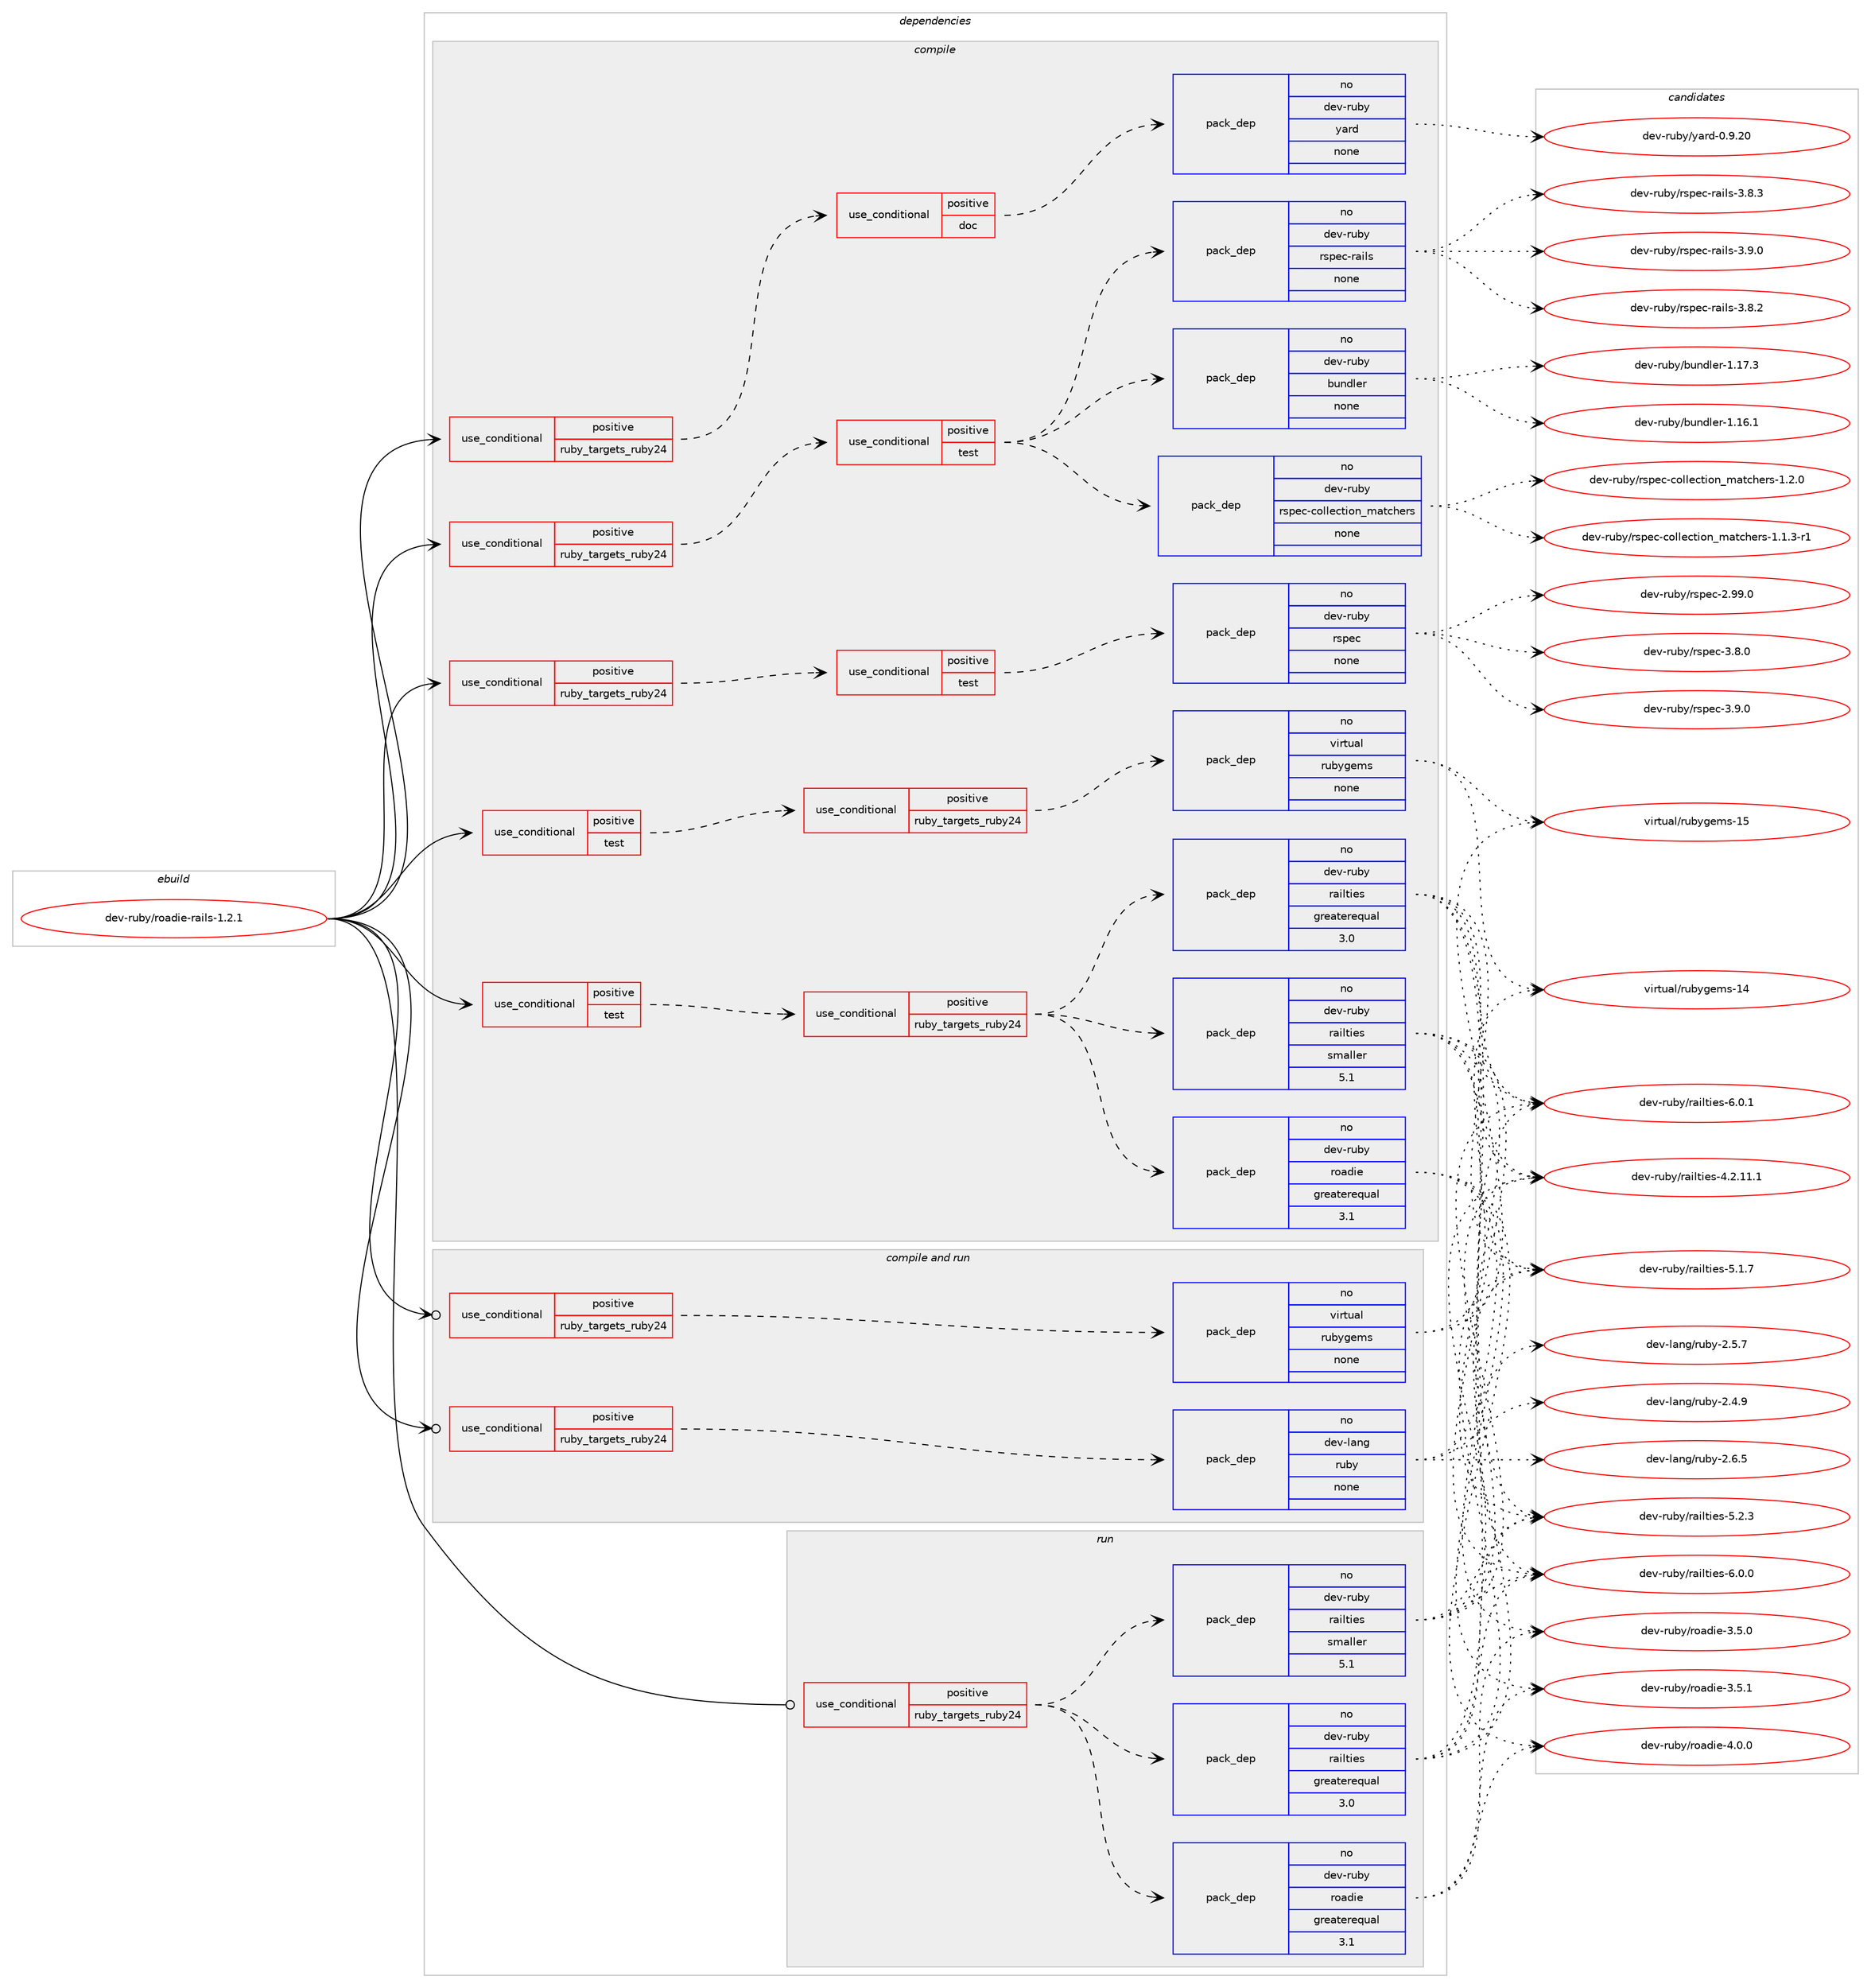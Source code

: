 digraph prolog {

# *************
# Graph options
# *************

newrank=true;
concentrate=true;
compound=true;
graph [rankdir=LR,fontname=Helvetica,fontsize=10,ranksep=1.5];#, ranksep=2.5, nodesep=0.2];
edge  [arrowhead=vee];
node  [fontname=Helvetica,fontsize=10];

# **********
# The ebuild
# **********

subgraph cluster_leftcol {
color=gray;
rank=same;
label=<<i>ebuild</i>>;
id [label="dev-ruby/roadie-rails-1.2.1", color=red, width=4, href="../dev-ruby/roadie-rails-1.2.1.svg"];
}

# ****************
# The dependencies
# ****************

subgraph cluster_midcol {
color=gray;
label=<<i>dependencies</i>>;
subgraph cluster_compile {
fillcolor="#eeeeee";
style=filled;
label=<<i>compile</i>>;
subgraph cond173689 {
dependency707205 [label=<<TABLE BORDER="0" CELLBORDER="1" CELLSPACING="0" CELLPADDING="4"><TR><TD ROWSPAN="3" CELLPADDING="10">use_conditional</TD></TR><TR><TD>positive</TD></TR><TR><TD>ruby_targets_ruby24</TD></TR></TABLE>>, shape=none, color=red];
subgraph cond173690 {
dependency707206 [label=<<TABLE BORDER="0" CELLBORDER="1" CELLSPACING="0" CELLPADDING="4"><TR><TD ROWSPAN="3" CELLPADDING="10">use_conditional</TD></TR><TR><TD>positive</TD></TR><TR><TD>doc</TD></TR></TABLE>>, shape=none, color=red];
subgraph pack521486 {
dependency707207 [label=<<TABLE BORDER="0" CELLBORDER="1" CELLSPACING="0" CELLPADDING="4" WIDTH="220"><TR><TD ROWSPAN="6" CELLPADDING="30">pack_dep</TD></TR><TR><TD WIDTH="110">no</TD></TR><TR><TD>dev-ruby</TD></TR><TR><TD>yard</TD></TR><TR><TD>none</TD></TR><TR><TD></TD></TR></TABLE>>, shape=none, color=blue];
}
dependency707206:e -> dependency707207:w [weight=20,style="dashed",arrowhead="vee"];
}
dependency707205:e -> dependency707206:w [weight=20,style="dashed",arrowhead="vee"];
}
id:e -> dependency707205:w [weight=20,style="solid",arrowhead="vee"];
subgraph cond173691 {
dependency707208 [label=<<TABLE BORDER="0" CELLBORDER="1" CELLSPACING="0" CELLPADDING="4"><TR><TD ROWSPAN="3" CELLPADDING="10">use_conditional</TD></TR><TR><TD>positive</TD></TR><TR><TD>ruby_targets_ruby24</TD></TR></TABLE>>, shape=none, color=red];
subgraph cond173692 {
dependency707209 [label=<<TABLE BORDER="0" CELLBORDER="1" CELLSPACING="0" CELLPADDING="4"><TR><TD ROWSPAN="3" CELLPADDING="10">use_conditional</TD></TR><TR><TD>positive</TD></TR><TR><TD>test</TD></TR></TABLE>>, shape=none, color=red];
subgraph pack521487 {
dependency707210 [label=<<TABLE BORDER="0" CELLBORDER="1" CELLSPACING="0" CELLPADDING="4" WIDTH="220"><TR><TD ROWSPAN="6" CELLPADDING="30">pack_dep</TD></TR><TR><TD WIDTH="110">no</TD></TR><TR><TD>dev-ruby</TD></TR><TR><TD>bundler</TD></TR><TR><TD>none</TD></TR><TR><TD></TD></TR></TABLE>>, shape=none, color=blue];
}
dependency707209:e -> dependency707210:w [weight=20,style="dashed",arrowhead="vee"];
subgraph pack521488 {
dependency707211 [label=<<TABLE BORDER="0" CELLBORDER="1" CELLSPACING="0" CELLPADDING="4" WIDTH="220"><TR><TD ROWSPAN="6" CELLPADDING="30">pack_dep</TD></TR><TR><TD WIDTH="110">no</TD></TR><TR><TD>dev-ruby</TD></TR><TR><TD>rspec-rails</TD></TR><TR><TD>none</TD></TR><TR><TD></TD></TR></TABLE>>, shape=none, color=blue];
}
dependency707209:e -> dependency707211:w [weight=20,style="dashed",arrowhead="vee"];
subgraph pack521489 {
dependency707212 [label=<<TABLE BORDER="0" CELLBORDER="1" CELLSPACING="0" CELLPADDING="4" WIDTH="220"><TR><TD ROWSPAN="6" CELLPADDING="30">pack_dep</TD></TR><TR><TD WIDTH="110">no</TD></TR><TR><TD>dev-ruby</TD></TR><TR><TD>rspec-collection_matchers</TD></TR><TR><TD>none</TD></TR><TR><TD></TD></TR></TABLE>>, shape=none, color=blue];
}
dependency707209:e -> dependency707212:w [weight=20,style="dashed",arrowhead="vee"];
}
dependency707208:e -> dependency707209:w [weight=20,style="dashed",arrowhead="vee"];
}
id:e -> dependency707208:w [weight=20,style="solid",arrowhead="vee"];
subgraph cond173693 {
dependency707213 [label=<<TABLE BORDER="0" CELLBORDER="1" CELLSPACING="0" CELLPADDING="4"><TR><TD ROWSPAN="3" CELLPADDING="10">use_conditional</TD></TR><TR><TD>positive</TD></TR><TR><TD>ruby_targets_ruby24</TD></TR></TABLE>>, shape=none, color=red];
subgraph cond173694 {
dependency707214 [label=<<TABLE BORDER="0" CELLBORDER="1" CELLSPACING="0" CELLPADDING="4"><TR><TD ROWSPAN="3" CELLPADDING="10">use_conditional</TD></TR><TR><TD>positive</TD></TR><TR><TD>test</TD></TR></TABLE>>, shape=none, color=red];
subgraph pack521490 {
dependency707215 [label=<<TABLE BORDER="0" CELLBORDER="1" CELLSPACING="0" CELLPADDING="4" WIDTH="220"><TR><TD ROWSPAN="6" CELLPADDING="30">pack_dep</TD></TR><TR><TD WIDTH="110">no</TD></TR><TR><TD>dev-ruby</TD></TR><TR><TD>rspec</TD></TR><TR><TD>none</TD></TR><TR><TD></TD></TR></TABLE>>, shape=none, color=blue];
}
dependency707214:e -> dependency707215:w [weight=20,style="dashed",arrowhead="vee"];
}
dependency707213:e -> dependency707214:w [weight=20,style="dashed",arrowhead="vee"];
}
id:e -> dependency707213:w [weight=20,style="solid",arrowhead="vee"];
subgraph cond173695 {
dependency707216 [label=<<TABLE BORDER="0" CELLBORDER="1" CELLSPACING="0" CELLPADDING="4"><TR><TD ROWSPAN="3" CELLPADDING="10">use_conditional</TD></TR><TR><TD>positive</TD></TR><TR><TD>test</TD></TR></TABLE>>, shape=none, color=red];
subgraph cond173696 {
dependency707217 [label=<<TABLE BORDER="0" CELLBORDER="1" CELLSPACING="0" CELLPADDING="4"><TR><TD ROWSPAN="3" CELLPADDING="10">use_conditional</TD></TR><TR><TD>positive</TD></TR><TR><TD>ruby_targets_ruby24</TD></TR></TABLE>>, shape=none, color=red];
subgraph pack521491 {
dependency707218 [label=<<TABLE BORDER="0" CELLBORDER="1" CELLSPACING="0" CELLPADDING="4" WIDTH="220"><TR><TD ROWSPAN="6" CELLPADDING="30">pack_dep</TD></TR><TR><TD WIDTH="110">no</TD></TR><TR><TD>dev-ruby</TD></TR><TR><TD>roadie</TD></TR><TR><TD>greaterequal</TD></TR><TR><TD>3.1</TD></TR></TABLE>>, shape=none, color=blue];
}
dependency707217:e -> dependency707218:w [weight=20,style="dashed",arrowhead="vee"];
subgraph pack521492 {
dependency707219 [label=<<TABLE BORDER="0" CELLBORDER="1" CELLSPACING="0" CELLPADDING="4" WIDTH="220"><TR><TD ROWSPAN="6" CELLPADDING="30">pack_dep</TD></TR><TR><TD WIDTH="110">no</TD></TR><TR><TD>dev-ruby</TD></TR><TR><TD>railties</TD></TR><TR><TD>greaterequal</TD></TR><TR><TD>3.0</TD></TR></TABLE>>, shape=none, color=blue];
}
dependency707217:e -> dependency707219:w [weight=20,style="dashed",arrowhead="vee"];
subgraph pack521493 {
dependency707220 [label=<<TABLE BORDER="0" CELLBORDER="1" CELLSPACING="0" CELLPADDING="4" WIDTH="220"><TR><TD ROWSPAN="6" CELLPADDING="30">pack_dep</TD></TR><TR><TD WIDTH="110">no</TD></TR><TR><TD>dev-ruby</TD></TR><TR><TD>railties</TD></TR><TR><TD>smaller</TD></TR><TR><TD>5.1</TD></TR></TABLE>>, shape=none, color=blue];
}
dependency707217:e -> dependency707220:w [weight=20,style="dashed",arrowhead="vee"];
}
dependency707216:e -> dependency707217:w [weight=20,style="dashed",arrowhead="vee"];
}
id:e -> dependency707216:w [weight=20,style="solid",arrowhead="vee"];
subgraph cond173697 {
dependency707221 [label=<<TABLE BORDER="0" CELLBORDER="1" CELLSPACING="0" CELLPADDING="4"><TR><TD ROWSPAN="3" CELLPADDING="10">use_conditional</TD></TR><TR><TD>positive</TD></TR><TR><TD>test</TD></TR></TABLE>>, shape=none, color=red];
subgraph cond173698 {
dependency707222 [label=<<TABLE BORDER="0" CELLBORDER="1" CELLSPACING="0" CELLPADDING="4"><TR><TD ROWSPAN="3" CELLPADDING="10">use_conditional</TD></TR><TR><TD>positive</TD></TR><TR><TD>ruby_targets_ruby24</TD></TR></TABLE>>, shape=none, color=red];
subgraph pack521494 {
dependency707223 [label=<<TABLE BORDER="0" CELLBORDER="1" CELLSPACING="0" CELLPADDING="4" WIDTH="220"><TR><TD ROWSPAN="6" CELLPADDING="30">pack_dep</TD></TR><TR><TD WIDTH="110">no</TD></TR><TR><TD>virtual</TD></TR><TR><TD>rubygems</TD></TR><TR><TD>none</TD></TR><TR><TD></TD></TR></TABLE>>, shape=none, color=blue];
}
dependency707222:e -> dependency707223:w [weight=20,style="dashed",arrowhead="vee"];
}
dependency707221:e -> dependency707222:w [weight=20,style="dashed",arrowhead="vee"];
}
id:e -> dependency707221:w [weight=20,style="solid",arrowhead="vee"];
}
subgraph cluster_compileandrun {
fillcolor="#eeeeee";
style=filled;
label=<<i>compile and run</i>>;
subgraph cond173699 {
dependency707224 [label=<<TABLE BORDER="0" CELLBORDER="1" CELLSPACING="0" CELLPADDING="4"><TR><TD ROWSPAN="3" CELLPADDING="10">use_conditional</TD></TR><TR><TD>positive</TD></TR><TR><TD>ruby_targets_ruby24</TD></TR></TABLE>>, shape=none, color=red];
subgraph pack521495 {
dependency707225 [label=<<TABLE BORDER="0" CELLBORDER="1" CELLSPACING="0" CELLPADDING="4" WIDTH="220"><TR><TD ROWSPAN="6" CELLPADDING="30">pack_dep</TD></TR><TR><TD WIDTH="110">no</TD></TR><TR><TD>dev-lang</TD></TR><TR><TD>ruby</TD></TR><TR><TD>none</TD></TR><TR><TD></TD></TR></TABLE>>, shape=none, color=blue];
}
dependency707224:e -> dependency707225:w [weight=20,style="dashed",arrowhead="vee"];
}
id:e -> dependency707224:w [weight=20,style="solid",arrowhead="odotvee"];
subgraph cond173700 {
dependency707226 [label=<<TABLE BORDER="0" CELLBORDER="1" CELLSPACING="0" CELLPADDING="4"><TR><TD ROWSPAN="3" CELLPADDING="10">use_conditional</TD></TR><TR><TD>positive</TD></TR><TR><TD>ruby_targets_ruby24</TD></TR></TABLE>>, shape=none, color=red];
subgraph pack521496 {
dependency707227 [label=<<TABLE BORDER="0" CELLBORDER="1" CELLSPACING="0" CELLPADDING="4" WIDTH="220"><TR><TD ROWSPAN="6" CELLPADDING="30">pack_dep</TD></TR><TR><TD WIDTH="110">no</TD></TR><TR><TD>virtual</TD></TR><TR><TD>rubygems</TD></TR><TR><TD>none</TD></TR><TR><TD></TD></TR></TABLE>>, shape=none, color=blue];
}
dependency707226:e -> dependency707227:w [weight=20,style="dashed",arrowhead="vee"];
}
id:e -> dependency707226:w [weight=20,style="solid",arrowhead="odotvee"];
}
subgraph cluster_run {
fillcolor="#eeeeee";
style=filled;
label=<<i>run</i>>;
subgraph cond173701 {
dependency707228 [label=<<TABLE BORDER="0" CELLBORDER="1" CELLSPACING="0" CELLPADDING="4"><TR><TD ROWSPAN="3" CELLPADDING="10">use_conditional</TD></TR><TR><TD>positive</TD></TR><TR><TD>ruby_targets_ruby24</TD></TR></TABLE>>, shape=none, color=red];
subgraph pack521497 {
dependency707229 [label=<<TABLE BORDER="0" CELLBORDER="1" CELLSPACING="0" CELLPADDING="4" WIDTH="220"><TR><TD ROWSPAN="6" CELLPADDING="30">pack_dep</TD></TR><TR><TD WIDTH="110">no</TD></TR><TR><TD>dev-ruby</TD></TR><TR><TD>roadie</TD></TR><TR><TD>greaterequal</TD></TR><TR><TD>3.1</TD></TR></TABLE>>, shape=none, color=blue];
}
dependency707228:e -> dependency707229:w [weight=20,style="dashed",arrowhead="vee"];
subgraph pack521498 {
dependency707230 [label=<<TABLE BORDER="0" CELLBORDER="1" CELLSPACING="0" CELLPADDING="4" WIDTH="220"><TR><TD ROWSPAN="6" CELLPADDING="30">pack_dep</TD></TR><TR><TD WIDTH="110">no</TD></TR><TR><TD>dev-ruby</TD></TR><TR><TD>railties</TD></TR><TR><TD>greaterequal</TD></TR><TR><TD>3.0</TD></TR></TABLE>>, shape=none, color=blue];
}
dependency707228:e -> dependency707230:w [weight=20,style="dashed",arrowhead="vee"];
subgraph pack521499 {
dependency707231 [label=<<TABLE BORDER="0" CELLBORDER="1" CELLSPACING="0" CELLPADDING="4" WIDTH="220"><TR><TD ROWSPAN="6" CELLPADDING="30">pack_dep</TD></TR><TR><TD WIDTH="110">no</TD></TR><TR><TD>dev-ruby</TD></TR><TR><TD>railties</TD></TR><TR><TD>smaller</TD></TR><TR><TD>5.1</TD></TR></TABLE>>, shape=none, color=blue];
}
dependency707228:e -> dependency707231:w [weight=20,style="dashed",arrowhead="vee"];
}
id:e -> dependency707228:w [weight=20,style="solid",arrowhead="odot"];
}
}

# **************
# The candidates
# **************

subgraph cluster_choices {
rank=same;
color=gray;
label=<<i>candidates</i>>;

subgraph choice521486 {
color=black;
nodesep=1;
choice1001011184511411798121471219711410045484657465048 [label="dev-ruby/yard-0.9.20", color=red, width=4,href="../dev-ruby/yard-0.9.20.svg"];
dependency707207:e -> choice1001011184511411798121471219711410045484657465048:w [style=dotted,weight="100"];
}
subgraph choice521487 {
color=black;
nodesep=1;
choice1001011184511411798121479811711010010810111445494649544649 [label="dev-ruby/bundler-1.16.1", color=red, width=4,href="../dev-ruby/bundler-1.16.1.svg"];
choice1001011184511411798121479811711010010810111445494649554651 [label="dev-ruby/bundler-1.17.3", color=red, width=4,href="../dev-ruby/bundler-1.17.3.svg"];
dependency707210:e -> choice1001011184511411798121479811711010010810111445494649544649:w [style=dotted,weight="100"];
dependency707210:e -> choice1001011184511411798121479811711010010810111445494649554651:w [style=dotted,weight="100"];
}
subgraph choice521488 {
color=black;
nodesep=1;
choice100101118451141179812147114115112101994511497105108115455146564650 [label="dev-ruby/rspec-rails-3.8.2", color=red, width=4,href="../dev-ruby/rspec-rails-3.8.2.svg"];
choice100101118451141179812147114115112101994511497105108115455146564651 [label="dev-ruby/rspec-rails-3.8.3", color=red, width=4,href="../dev-ruby/rspec-rails-3.8.3.svg"];
choice100101118451141179812147114115112101994511497105108115455146574648 [label="dev-ruby/rspec-rails-3.9.0", color=red, width=4,href="../dev-ruby/rspec-rails-3.9.0.svg"];
dependency707211:e -> choice100101118451141179812147114115112101994511497105108115455146564650:w [style=dotted,weight="100"];
dependency707211:e -> choice100101118451141179812147114115112101994511497105108115455146564651:w [style=dotted,weight="100"];
dependency707211:e -> choice100101118451141179812147114115112101994511497105108115455146574648:w [style=dotted,weight="100"];
}
subgraph choice521489 {
color=black;
nodesep=1;
choice100101118451141179812147114115112101994599111108108101991161051111109510997116991041011141154549464946514511449 [label="dev-ruby/rspec-collection_matchers-1.1.3-r1", color=red, width=4,href="../dev-ruby/rspec-collection_matchers-1.1.3-r1.svg"];
choice10010111845114117981214711411511210199459911110810810199116105111110951099711699104101114115454946504648 [label="dev-ruby/rspec-collection_matchers-1.2.0", color=red, width=4,href="../dev-ruby/rspec-collection_matchers-1.2.0.svg"];
dependency707212:e -> choice100101118451141179812147114115112101994599111108108101991161051111109510997116991041011141154549464946514511449:w [style=dotted,weight="100"];
dependency707212:e -> choice10010111845114117981214711411511210199459911110810810199116105111110951099711699104101114115454946504648:w [style=dotted,weight="100"];
}
subgraph choice521490 {
color=black;
nodesep=1;
choice1001011184511411798121471141151121019945504657574648 [label="dev-ruby/rspec-2.99.0", color=red, width=4,href="../dev-ruby/rspec-2.99.0.svg"];
choice10010111845114117981214711411511210199455146564648 [label="dev-ruby/rspec-3.8.0", color=red, width=4,href="../dev-ruby/rspec-3.8.0.svg"];
choice10010111845114117981214711411511210199455146574648 [label="dev-ruby/rspec-3.9.0", color=red, width=4,href="../dev-ruby/rspec-3.9.0.svg"];
dependency707215:e -> choice1001011184511411798121471141151121019945504657574648:w [style=dotted,weight="100"];
dependency707215:e -> choice10010111845114117981214711411511210199455146564648:w [style=dotted,weight="100"];
dependency707215:e -> choice10010111845114117981214711411511210199455146574648:w [style=dotted,weight="100"];
}
subgraph choice521491 {
color=black;
nodesep=1;
choice10010111845114117981214711411197100105101455146534648 [label="dev-ruby/roadie-3.5.0", color=red, width=4,href="../dev-ruby/roadie-3.5.0.svg"];
choice10010111845114117981214711411197100105101455146534649 [label="dev-ruby/roadie-3.5.1", color=red, width=4,href="../dev-ruby/roadie-3.5.1.svg"];
choice10010111845114117981214711411197100105101455246484648 [label="dev-ruby/roadie-4.0.0", color=red, width=4,href="../dev-ruby/roadie-4.0.0.svg"];
dependency707218:e -> choice10010111845114117981214711411197100105101455146534648:w [style=dotted,weight="100"];
dependency707218:e -> choice10010111845114117981214711411197100105101455146534649:w [style=dotted,weight="100"];
dependency707218:e -> choice10010111845114117981214711411197100105101455246484648:w [style=dotted,weight="100"];
}
subgraph choice521492 {
color=black;
nodesep=1;
choice10010111845114117981214711497105108116105101115455246504649494649 [label="dev-ruby/railties-4.2.11.1", color=red, width=4,href="../dev-ruby/railties-4.2.11.1.svg"];
choice10010111845114117981214711497105108116105101115455346494655 [label="dev-ruby/railties-5.1.7", color=red, width=4,href="../dev-ruby/railties-5.1.7.svg"];
choice10010111845114117981214711497105108116105101115455346504651 [label="dev-ruby/railties-5.2.3", color=red, width=4,href="../dev-ruby/railties-5.2.3.svg"];
choice10010111845114117981214711497105108116105101115455446484648 [label="dev-ruby/railties-6.0.0", color=red, width=4,href="../dev-ruby/railties-6.0.0.svg"];
choice10010111845114117981214711497105108116105101115455446484649 [label="dev-ruby/railties-6.0.1", color=red, width=4,href="../dev-ruby/railties-6.0.1.svg"];
dependency707219:e -> choice10010111845114117981214711497105108116105101115455246504649494649:w [style=dotted,weight="100"];
dependency707219:e -> choice10010111845114117981214711497105108116105101115455346494655:w [style=dotted,weight="100"];
dependency707219:e -> choice10010111845114117981214711497105108116105101115455346504651:w [style=dotted,weight="100"];
dependency707219:e -> choice10010111845114117981214711497105108116105101115455446484648:w [style=dotted,weight="100"];
dependency707219:e -> choice10010111845114117981214711497105108116105101115455446484649:w [style=dotted,weight="100"];
}
subgraph choice521493 {
color=black;
nodesep=1;
choice10010111845114117981214711497105108116105101115455246504649494649 [label="dev-ruby/railties-4.2.11.1", color=red, width=4,href="../dev-ruby/railties-4.2.11.1.svg"];
choice10010111845114117981214711497105108116105101115455346494655 [label="dev-ruby/railties-5.1.7", color=red, width=4,href="../dev-ruby/railties-5.1.7.svg"];
choice10010111845114117981214711497105108116105101115455346504651 [label="dev-ruby/railties-5.2.3", color=red, width=4,href="../dev-ruby/railties-5.2.3.svg"];
choice10010111845114117981214711497105108116105101115455446484648 [label="dev-ruby/railties-6.0.0", color=red, width=4,href="../dev-ruby/railties-6.0.0.svg"];
choice10010111845114117981214711497105108116105101115455446484649 [label="dev-ruby/railties-6.0.1", color=red, width=4,href="../dev-ruby/railties-6.0.1.svg"];
dependency707220:e -> choice10010111845114117981214711497105108116105101115455246504649494649:w [style=dotted,weight="100"];
dependency707220:e -> choice10010111845114117981214711497105108116105101115455346494655:w [style=dotted,weight="100"];
dependency707220:e -> choice10010111845114117981214711497105108116105101115455346504651:w [style=dotted,weight="100"];
dependency707220:e -> choice10010111845114117981214711497105108116105101115455446484648:w [style=dotted,weight="100"];
dependency707220:e -> choice10010111845114117981214711497105108116105101115455446484649:w [style=dotted,weight="100"];
}
subgraph choice521494 {
color=black;
nodesep=1;
choice118105114116117971084711411798121103101109115454952 [label="virtual/rubygems-14", color=red, width=4,href="../virtual/rubygems-14.svg"];
choice118105114116117971084711411798121103101109115454953 [label="virtual/rubygems-15", color=red, width=4,href="../virtual/rubygems-15.svg"];
dependency707223:e -> choice118105114116117971084711411798121103101109115454952:w [style=dotted,weight="100"];
dependency707223:e -> choice118105114116117971084711411798121103101109115454953:w [style=dotted,weight="100"];
}
subgraph choice521495 {
color=black;
nodesep=1;
choice10010111845108971101034711411798121455046524657 [label="dev-lang/ruby-2.4.9", color=red, width=4,href="../dev-lang/ruby-2.4.9.svg"];
choice10010111845108971101034711411798121455046534655 [label="dev-lang/ruby-2.5.7", color=red, width=4,href="../dev-lang/ruby-2.5.7.svg"];
choice10010111845108971101034711411798121455046544653 [label="dev-lang/ruby-2.6.5", color=red, width=4,href="../dev-lang/ruby-2.6.5.svg"];
dependency707225:e -> choice10010111845108971101034711411798121455046524657:w [style=dotted,weight="100"];
dependency707225:e -> choice10010111845108971101034711411798121455046534655:w [style=dotted,weight="100"];
dependency707225:e -> choice10010111845108971101034711411798121455046544653:w [style=dotted,weight="100"];
}
subgraph choice521496 {
color=black;
nodesep=1;
choice118105114116117971084711411798121103101109115454952 [label="virtual/rubygems-14", color=red, width=4,href="../virtual/rubygems-14.svg"];
choice118105114116117971084711411798121103101109115454953 [label="virtual/rubygems-15", color=red, width=4,href="../virtual/rubygems-15.svg"];
dependency707227:e -> choice118105114116117971084711411798121103101109115454952:w [style=dotted,weight="100"];
dependency707227:e -> choice118105114116117971084711411798121103101109115454953:w [style=dotted,weight="100"];
}
subgraph choice521497 {
color=black;
nodesep=1;
choice10010111845114117981214711411197100105101455146534648 [label="dev-ruby/roadie-3.5.0", color=red, width=4,href="../dev-ruby/roadie-3.5.0.svg"];
choice10010111845114117981214711411197100105101455146534649 [label="dev-ruby/roadie-3.5.1", color=red, width=4,href="../dev-ruby/roadie-3.5.1.svg"];
choice10010111845114117981214711411197100105101455246484648 [label="dev-ruby/roadie-4.0.0", color=red, width=4,href="../dev-ruby/roadie-4.0.0.svg"];
dependency707229:e -> choice10010111845114117981214711411197100105101455146534648:w [style=dotted,weight="100"];
dependency707229:e -> choice10010111845114117981214711411197100105101455146534649:w [style=dotted,weight="100"];
dependency707229:e -> choice10010111845114117981214711411197100105101455246484648:w [style=dotted,weight="100"];
}
subgraph choice521498 {
color=black;
nodesep=1;
choice10010111845114117981214711497105108116105101115455246504649494649 [label="dev-ruby/railties-4.2.11.1", color=red, width=4,href="../dev-ruby/railties-4.2.11.1.svg"];
choice10010111845114117981214711497105108116105101115455346494655 [label="dev-ruby/railties-5.1.7", color=red, width=4,href="../dev-ruby/railties-5.1.7.svg"];
choice10010111845114117981214711497105108116105101115455346504651 [label="dev-ruby/railties-5.2.3", color=red, width=4,href="../dev-ruby/railties-5.2.3.svg"];
choice10010111845114117981214711497105108116105101115455446484648 [label="dev-ruby/railties-6.0.0", color=red, width=4,href="../dev-ruby/railties-6.0.0.svg"];
choice10010111845114117981214711497105108116105101115455446484649 [label="dev-ruby/railties-6.0.1", color=red, width=4,href="../dev-ruby/railties-6.0.1.svg"];
dependency707230:e -> choice10010111845114117981214711497105108116105101115455246504649494649:w [style=dotted,weight="100"];
dependency707230:e -> choice10010111845114117981214711497105108116105101115455346494655:w [style=dotted,weight="100"];
dependency707230:e -> choice10010111845114117981214711497105108116105101115455346504651:w [style=dotted,weight="100"];
dependency707230:e -> choice10010111845114117981214711497105108116105101115455446484648:w [style=dotted,weight="100"];
dependency707230:e -> choice10010111845114117981214711497105108116105101115455446484649:w [style=dotted,weight="100"];
}
subgraph choice521499 {
color=black;
nodesep=1;
choice10010111845114117981214711497105108116105101115455246504649494649 [label="dev-ruby/railties-4.2.11.1", color=red, width=4,href="../dev-ruby/railties-4.2.11.1.svg"];
choice10010111845114117981214711497105108116105101115455346494655 [label="dev-ruby/railties-5.1.7", color=red, width=4,href="../dev-ruby/railties-5.1.7.svg"];
choice10010111845114117981214711497105108116105101115455346504651 [label="dev-ruby/railties-5.2.3", color=red, width=4,href="../dev-ruby/railties-5.2.3.svg"];
choice10010111845114117981214711497105108116105101115455446484648 [label="dev-ruby/railties-6.0.0", color=red, width=4,href="../dev-ruby/railties-6.0.0.svg"];
choice10010111845114117981214711497105108116105101115455446484649 [label="dev-ruby/railties-6.0.1", color=red, width=4,href="../dev-ruby/railties-6.0.1.svg"];
dependency707231:e -> choice10010111845114117981214711497105108116105101115455246504649494649:w [style=dotted,weight="100"];
dependency707231:e -> choice10010111845114117981214711497105108116105101115455346494655:w [style=dotted,weight="100"];
dependency707231:e -> choice10010111845114117981214711497105108116105101115455346504651:w [style=dotted,weight="100"];
dependency707231:e -> choice10010111845114117981214711497105108116105101115455446484648:w [style=dotted,weight="100"];
dependency707231:e -> choice10010111845114117981214711497105108116105101115455446484649:w [style=dotted,weight="100"];
}
}

}
